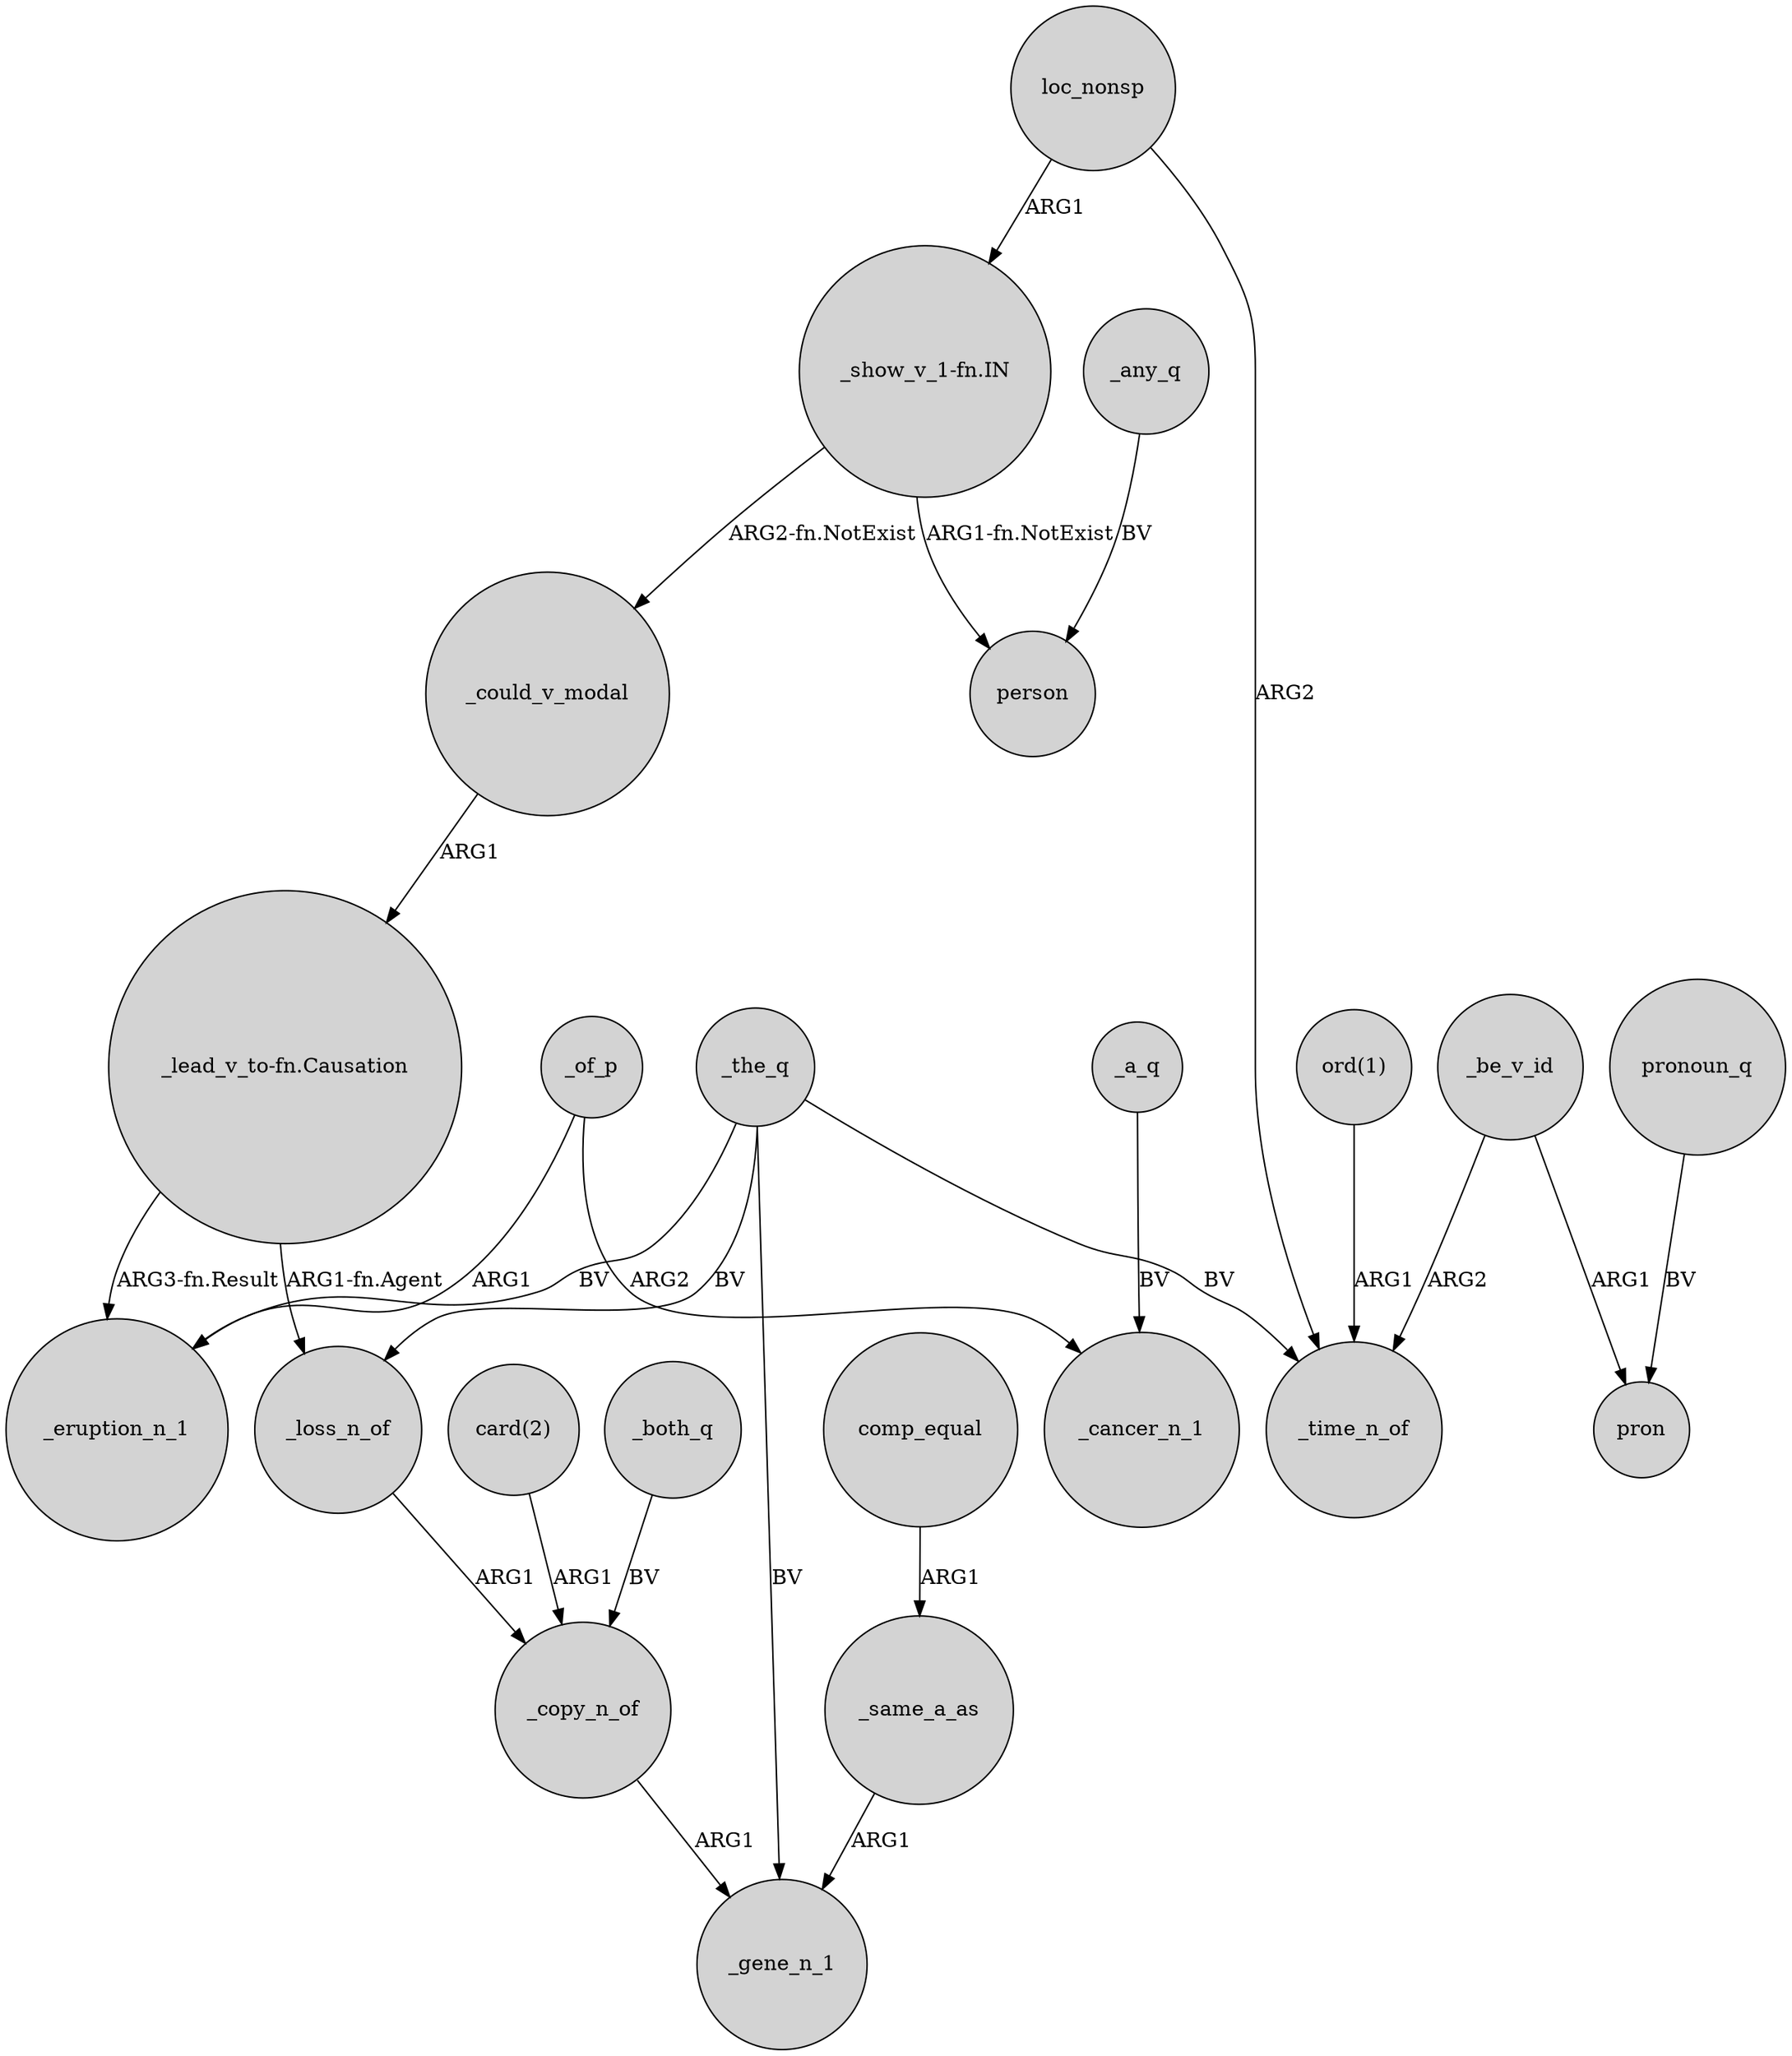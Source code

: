 digraph {
	node [shape=circle style=filled]
	"_lead_v_to-fn.Causation" -> _eruption_n_1 [label="ARG3-fn.Result"]
	"_show_v_1-fn.IN" -> person [label="ARG1-fn.NotExist"]
	_both_q -> _copy_n_of [label=BV]
	_same_a_as -> _gene_n_1 [label=ARG1]
	loc_nonsp -> _time_n_of [label=ARG2]
	_loss_n_of -> _copy_n_of [label=ARG1]
	_the_q -> _gene_n_1 [label=BV]
	"card(2)" -> _copy_n_of [label=ARG1]
	_could_v_modal -> "_lead_v_to-fn.Causation" [label=ARG1]
	_be_v_id -> pron [label=ARG1]
	_of_p -> _cancer_n_1 [label=ARG2]
	_copy_n_of -> _gene_n_1 [label=ARG1]
	pronoun_q -> pron [label=BV]
	_be_v_id -> _time_n_of [label=ARG2]
	_a_q -> _cancer_n_1 [label=BV]
	_the_q -> _time_n_of [label=BV]
	_the_q -> _eruption_n_1 [label=BV]
	comp_equal -> _same_a_as [label=ARG1]
	"_show_v_1-fn.IN" -> _could_v_modal [label="ARG2-fn.NotExist"]
	"_lead_v_to-fn.Causation" -> _loss_n_of [label="ARG1-fn.Agent"]
	_the_q -> _loss_n_of [label=BV]
	_any_q -> person [label=BV]
	loc_nonsp -> "_show_v_1-fn.IN" [label=ARG1]
	"ord(1)" -> _time_n_of [label=ARG1]
	_of_p -> _eruption_n_1 [label=ARG1]
}

